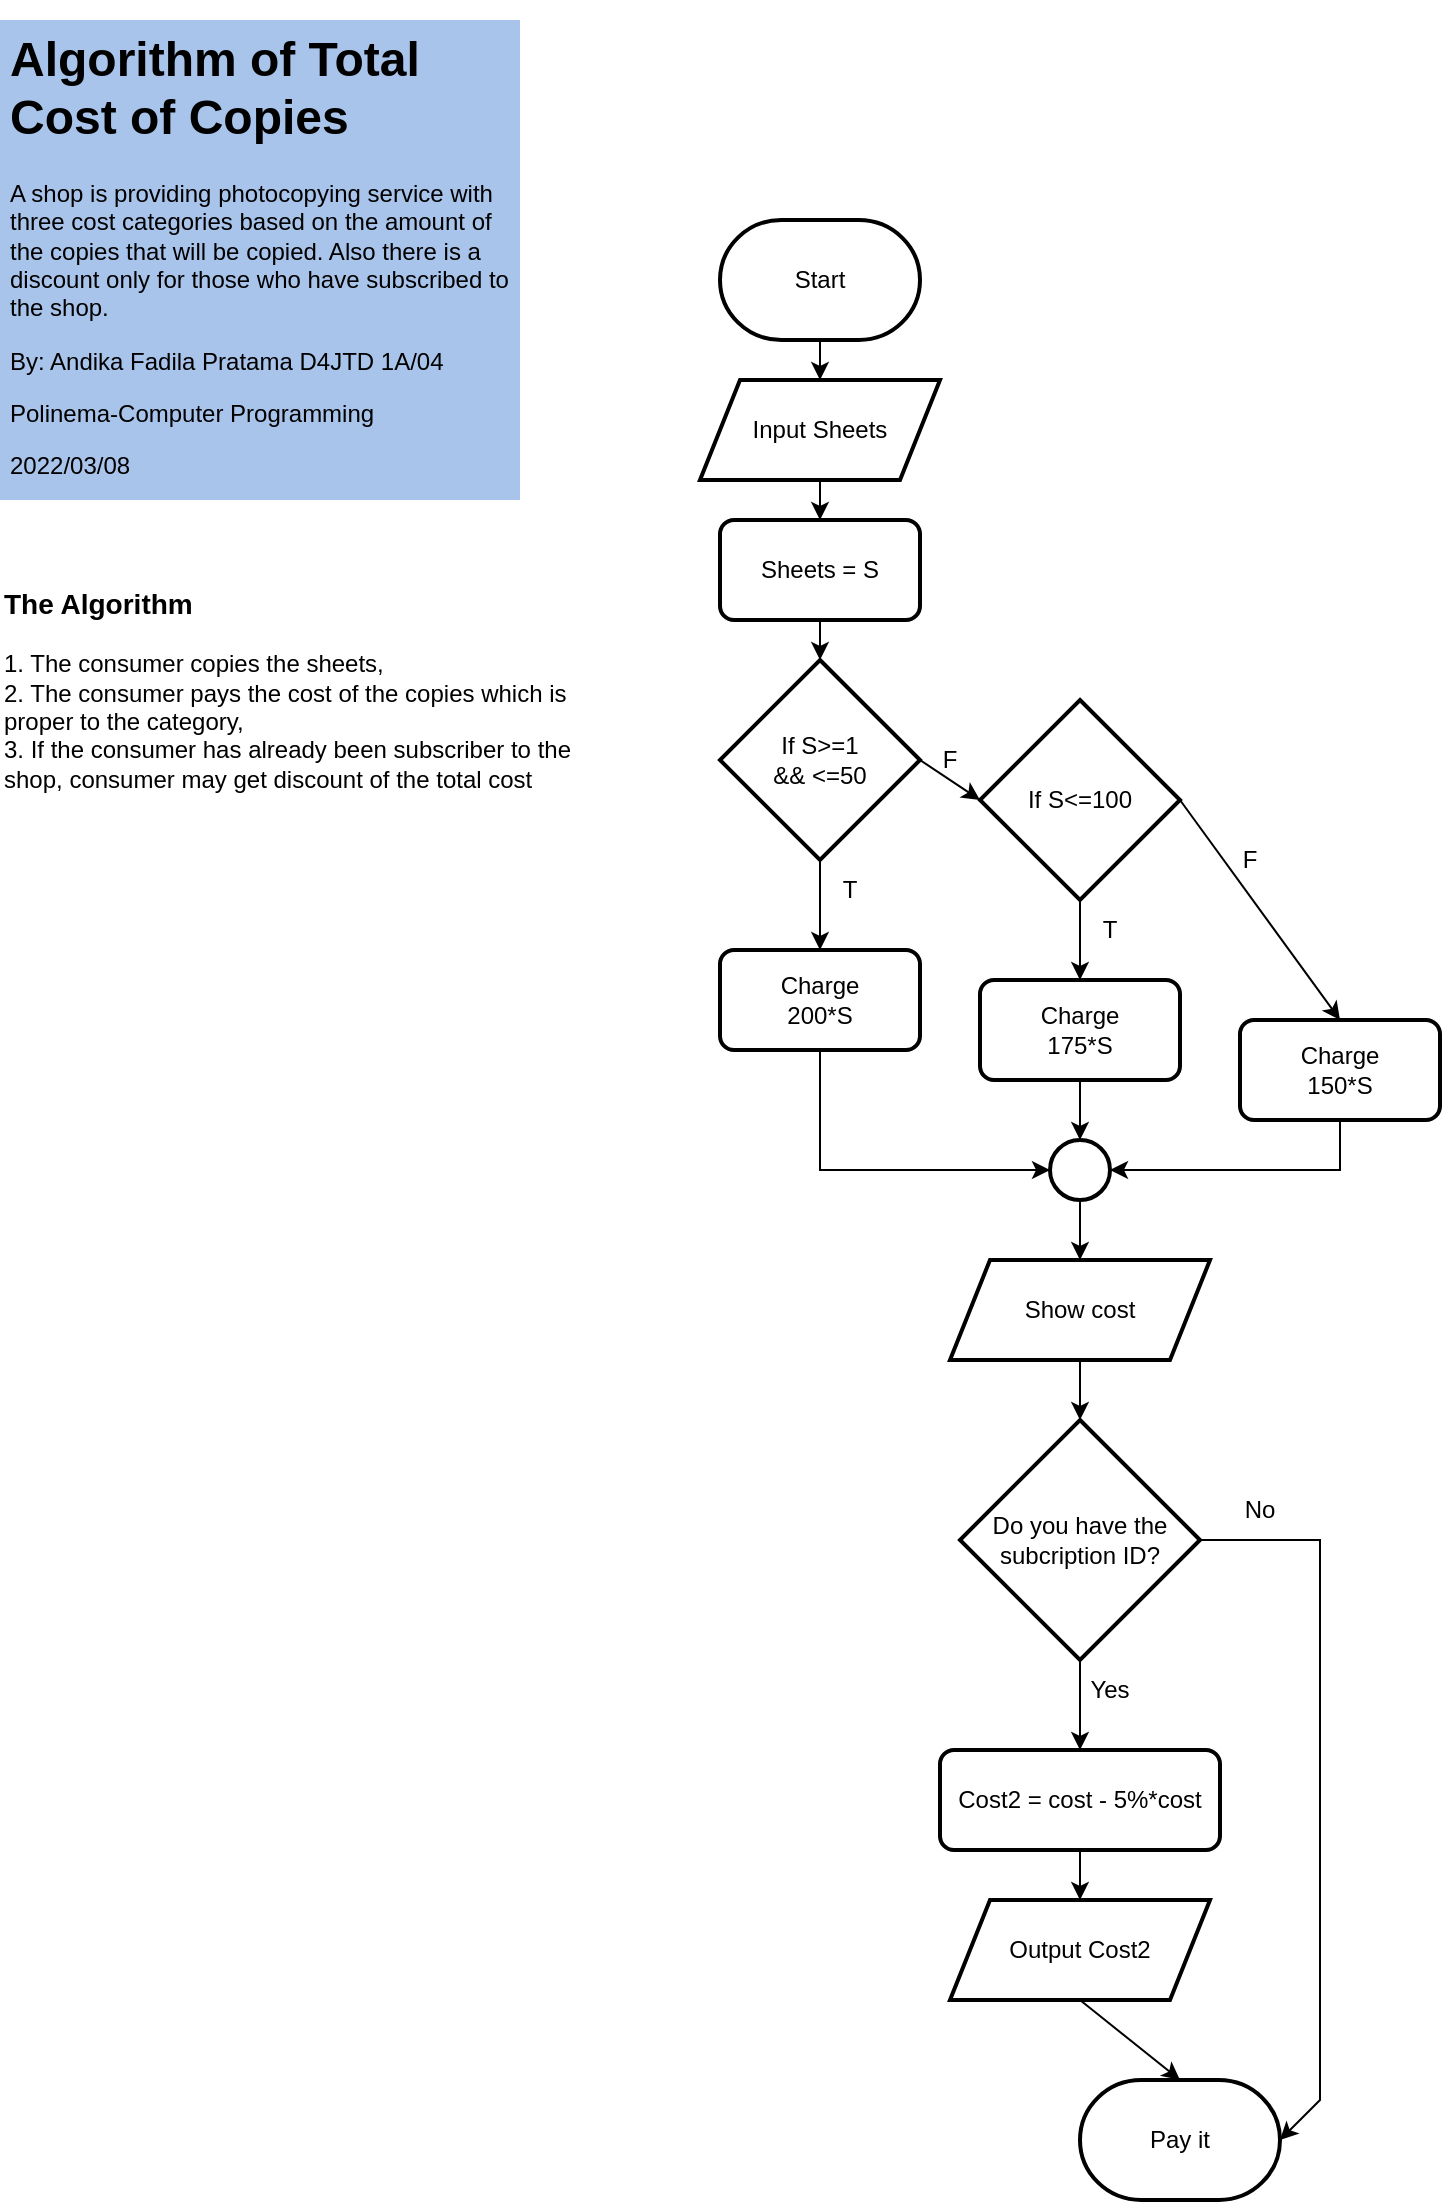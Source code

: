 <mxfile version="16.6.7" type="github">
  <diagram id="UKuepsOys_dliQUGDk65" name="Page-1">
    <mxGraphModel dx="868" dy="468" grid="1" gridSize="10" guides="1" tooltips="1" connect="1" arrows="1" fold="1" page="1" pageScale="1" pageWidth="827" pageHeight="1169" math="0" shadow="0">
      <root>
        <mxCell id="0" />
        <mxCell id="1" parent="0" />
        <mxCell id="ra7nQEiWMHMqjAX58qIU-69" value="" style="rounded=1;whiteSpace=wrap;html=1;absoluteArcSize=1;arcSize=14;strokeWidth=2;" parent="1" vertex="1">
          <mxGeometry x="510" y="905" width="140" height="50" as="geometry" />
        </mxCell>
        <mxCell id="ra7nQEiWMHMqjAX58qIU-67" value="" style="rounded=1;whiteSpace=wrap;html=1;absoluteArcSize=1;arcSize=14;strokeWidth=2;" parent="1" vertex="1">
          <mxGeometry x="660" y="540" width="100" height="50" as="geometry" />
        </mxCell>
        <mxCell id="ra7nQEiWMHMqjAX58qIU-66" value="" style="rounded=1;whiteSpace=wrap;html=1;absoluteArcSize=1;arcSize=14;strokeWidth=2;" parent="1" vertex="1">
          <mxGeometry x="400" y="505" width="100" height="50" as="geometry" />
        </mxCell>
        <mxCell id="ra7nQEiWMHMqjAX58qIU-63" value="" style="rounded=1;whiteSpace=wrap;html=1;absoluteArcSize=1;arcSize=14;strokeWidth=2;" parent="1" vertex="1">
          <mxGeometry x="530" y="520" width="100" height="50" as="geometry" />
        </mxCell>
        <mxCell id="ra7nQEiWMHMqjAX58qIU-1" value="" style="strokeWidth=2;html=1;shape=mxgraph.flowchart.terminator;whiteSpace=wrap;" parent="1" vertex="1">
          <mxGeometry x="400" y="140" width="100" height="60" as="geometry" />
        </mxCell>
        <mxCell id="ra7nQEiWMHMqjAX58qIU-2" value="Start" style="text;html=1;strokeColor=none;fillColor=none;align=center;verticalAlign=middle;whiteSpace=wrap;rounded=0;" parent="1" vertex="1">
          <mxGeometry x="420" y="155" width="60" height="30" as="geometry" />
        </mxCell>
        <mxCell id="ra7nQEiWMHMqjAX58qIU-4" value="" style="shape=parallelogram;perimeter=parallelogramPerimeter;whiteSpace=wrap;html=1;fixedSize=1;strokeWidth=2;" parent="1" vertex="1">
          <mxGeometry x="390" y="220" width="120" height="50" as="geometry" />
        </mxCell>
        <mxCell id="ra7nQEiWMHMqjAX58qIU-5" value="Input Sheets" style="text;html=1;strokeColor=none;fillColor=none;align=center;verticalAlign=middle;whiteSpace=wrap;rounded=0;" parent="1" vertex="1">
          <mxGeometry x="400" y="232.5" width="100" height="25" as="geometry" />
        </mxCell>
        <mxCell id="ra7nQEiWMHMqjAX58qIU-7" value="" style="strokeWidth=2;html=1;shape=mxgraph.flowchart.decision;whiteSpace=wrap;" parent="1" vertex="1">
          <mxGeometry x="400" y="360" width="100" height="100" as="geometry" />
        </mxCell>
        <mxCell id="ra7nQEiWMHMqjAX58qIU-8" value="If S&amp;gt;=1 &amp;amp;&amp;amp; &amp;lt;=50" style="text;html=1;strokeColor=none;fillColor=none;align=center;verticalAlign=middle;whiteSpace=wrap;rounded=0;" parent="1" vertex="1">
          <mxGeometry x="420" y="395" width="60" height="30" as="geometry" />
        </mxCell>
        <mxCell id="ra7nQEiWMHMqjAX58qIU-9" value="" style="rounded=1;whiteSpace=wrap;html=1;absoluteArcSize=1;arcSize=14;strokeWidth=2;" parent="1" vertex="1">
          <mxGeometry x="400" y="290" width="100" height="50" as="geometry" />
        </mxCell>
        <mxCell id="ra7nQEiWMHMqjAX58qIU-11" value="Sheets = S" style="text;html=1;strokeColor=none;fillColor=none;align=center;verticalAlign=middle;whiteSpace=wrap;rounded=0;" parent="1" vertex="1">
          <mxGeometry x="415" y="300" width="70" height="30" as="geometry" />
        </mxCell>
        <mxCell id="ra7nQEiWMHMqjAX58qIU-13" value="" style="endArrow=classic;html=1;rounded=0;exitX=0.5;exitY=1;exitDx=0;exitDy=0;exitPerimeter=0;entryX=0.5;entryY=0;entryDx=0;entryDy=0;" parent="1" source="ra7nQEiWMHMqjAX58qIU-7" target="ra7nQEiWMHMqjAX58qIU-66" edge="1">
          <mxGeometry width="50" height="50" relative="1" as="geometry">
            <mxPoint x="510" y="390" as="sourcePoint" />
            <mxPoint x="420" y="490" as="targetPoint" />
          </mxGeometry>
        </mxCell>
        <mxCell id="ra7nQEiWMHMqjAX58qIU-15" value="Charge 200*S" style="text;html=1;strokeColor=none;fillColor=none;align=center;verticalAlign=middle;whiteSpace=wrap;rounded=0;" parent="1" vertex="1">
          <mxGeometry x="420" y="515" width="60" height="30" as="geometry" />
        </mxCell>
        <mxCell id="ra7nQEiWMHMqjAX58qIU-16" value="T" style="text;html=1;strokeColor=none;fillColor=none;align=center;verticalAlign=middle;whiteSpace=wrap;rounded=0;" parent="1" vertex="1">
          <mxGeometry x="450" y="460" width="30" height="30" as="geometry" />
        </mxCell>
        <mxCell id="ra7nQEiWMHMqjAX58qIU-17" value="" style="endArrow=classic;html=1;rounded=0;exitX=1;exitY=0.5;exitDx=0;exitDy=0;exitPerimeter=0;entryX=0;entryY=0.5;entryDx=0;entryDy=0;entryPerimeter=0;" parent="1" source="ra7nQEiWMHMqjAX58qIU-7" target="ra7nQEiWMHMqjAX58qIU-20" edge="1">
          <mxGeometry width="50" height="50" relative="1" as="geometry">
            <mxPoint x="510" y="480" as="sourcePoint" />
            <mxPoint x="520" y="450" as="targetPoint" />
          </mxGeometry>
        </mxCell>
        <mxCell id="ra7nQEiWMHMqjAX58qIU-18" value="F" style="text;html=1;strokeColor=none;fillColor=none;align=center;verticalAlign=middle;whiteSpace=wrap;rounded=0;" parent="1" vertex="1">
          <mxGeometry x="500" y="395" width="30" height="30" as="geometry" />
        </mxCell>
        <mxCell id="ra7nQEiWMHMqjAX58qIU-20" value="" style="strokeWidth=2;html=1;shape=mxgraph.flowchart.decision;whiteSpace=wrap;" parent="1" vertex="1">
          <mxGeometry x="530" y="380" width="100" height="100" as="geometry" />
        </mxCell>
        <mxCell id="ra7nQEiWMHMqjAX58qIU-22" value="If S&amp;lt;=100" style="text;html=1;strokeColor=none;fillColor=none;align=center;verticalAlign=middle;whiteSpace=wrap;rounded=0;" parent="1" vertex="1">
          <mxGeometry x="550" y="415" width="60" height="30" as="geometry" />
        </mxCell>
        <mxCell id="ra7nQEiWMHMqjAX58qIU-23" value="" style="endArrow=classic;html=1;rounded=0;exitX=0.5;exitY=1;exitDx=0;exitDy=0;exitPerimeter=0;entryX=0.5;entryY=0;entryDx=0;entryDy=0;" parent="1" source="ra7nQEiWMHMqjAX58qIU-20" target="ra7nQEiWMHMqjAX58qIU-63" edge="1">
          <mxGeometry width="50" height="50" relative="1" as="geometry">
            <mxPoint x="510" y="490" as="sourcePoint" />
            <mxPoint x="580" y="515" as="targetPoint" />
          </mxGeometry>
        </mxCell>
        <mxCell id="ra7nQEiWMHMqjAX58qIU-25" value="Charge 175*S" style="text;html=1;strokeColor=none;fillColor=none;align=center;verticalAlign=middle;whiteSpace=wrap;rounded=0;" parent="1" vertex="1">
          <mxGeometry x="550" y="530" width="60" height="30" as="geometry" />
        </mxCell>
        <mxCell id="ra7nQEiWMHMqjAX58qIU-26" value="T" style="text;html=1;strokeColor=none;fillColor=none;align=center;verticalAlign=middle;whiteSpace=wrap;rounded=0;" parent="1" vertex="1">
          <mxGeometry x="580" y="480" width="30" height="30" as="geometry" />
        </mxCell>
        <mxCell id="ra7nQEiWMHMqjAX58qIU-27" value="" style="endArrow=classic;html=1;rounded=0;exitX=1;exitY=0.5;exitDx=0;exitDy=0;exitPerimeter=0;entryX=0.5;entryY=0;entryDx=0;entryDy=0;" parent="1" source="ra7nQEiWMHMqjAX58qIU-20" target="ra7nQEiWMHMqjAX58qIU-67" edge="1">
          <mxGeometry width="50" height="50" relative="1" as="geometry">
            <mxPoint x="640" y="450" as="sourcePoint" />
            <mxPoint x="750" y="460" as="targetPoint" />
          </mxGeometry>
        </mxCell>
        <mxCell id="ra7nQEiWMHMqjAX58qIU-28" value="F" style="text;html=1;strokeColor=none;fillColor=none;align=center;verticalAlign=middle;whiteSpace=wrap;rounded=0;" parent="1" vertex="1">
          <mxGeometry x="650" y="450" width="30" height="20" as="geometry" />
        </mxCell>
        <mxCell id="ra7nQEiWMHMqjAX58qIU-33" value="Charge 150*S" style="text;html=1;strokeColor=none;fillColor=none;align=center;verticalAlign=middle;whiteSpace=wrap;rounded=0;" parent="1" vertex="1">
          <mxGeometry x="680" y="550" width="60" height="30" as="geometry" />
        </mxCell>
        <mxCell id="ra7nQEiWMHMqjAX58qIU-36" value="" style="ellipse;whiteSpace=wrap;html=1;aspect=fixed;strokeWidth=2;" parent="1" vertex="1">
          <mxGeometry x="565" y="600" width="30" height="30" as="geometry" />
        </mxCell>
        <mxCell id="ra7nQEiWMHMqjAX58qIU-37" value="" style="endArrow=classic;html=1;rounded=0;entryX=0;entryY=0.5;entryDx=0;entryDy=0;exitX=0.5;exitY=1;exitDx=0;exitDy=0;" parent="1" source="ra7nQEiWMHMqjAX58qIU-66" target="ra7nQEiWMHMqjAX58qIU-36" edge="1">
          <mxGeometry width="50" height="50" relative="1" as="geometry">
            <mxPoint x="430" y="570" as="sourcePoint" />
            <mxPoint x="560" y="500" as="targetPoint" />
            <Array as="points">
              <mxPoint x="450" y="615" />
            </Array>
          </mxGeometry>
        </mxCell>
        <mxCell id="ra7nQEiWMHMqjAX58qIU-38" value="" style="endArrow=classic;html=1;rounded=0;entryX=0.5;entryY=0;entryDx=0;entryDy=0;exitX=0.5;exitY=1;exitDx=0;exitDy=0;" parent="1" source="ra7nQEiWMHMqjAX58qIU-63" target="ra7nQEiWMHMqjAX58qIU-36" edge="1">
          <mxGeometry width="50" height="50" relative="1" as="geometry">
            <mxPoint x="560" y="580" as="sourcePoint" />
            <mxPoint x="560" y="500" as="targetPoint" />
          </mxGeometry>
        </mxCell>
        <mxCell id="ra7nQEiWMHMqjAX58qIU-40" value="" style="strokeWidth=2;html=1;shape=mxgraph.flowchart.terminator;whiteSpace=wrap;" parent="1" vertex="1">
          <mxGeometry x="580" y="1070" width="100" height="60" as="geometry" />
        </mxCell>
        <mxCell id="ra7nQEiWMHMqjAX58qIU-42" value="Pay it" style="text;html=1;strokeColor=none;fillColor=none;align=center;verticalAlign=middle;whiteSpace=wrap;rounded=0;" parent="1" vertex="1">
          <mxGeometry x="590" y="1085" width="80" height="30" as="geometry" />
        </mxCell>
        <mxCell id="ra7nQEiWMHMqjAX58qIU-43" value="" style="strokeWidth=2;html=1;shape=mxgraph.flowchart.decision;whiteSpace=wrap;" parent="1" vertex="1">
          <mxGeometry x="520" y="740" width="120" height="120" as="geometry" />
        </mxCell>
        <mxCell id="ra7nQEiWMHMqjAX58qIU-45" value="Do you have the subcription ID?" style="text;html=1;strokeColor=none;fillColor=none;align=center;verticalAlign=middle;whiteSpace=wrap;rounded=0;" parent="1" vertex="1">
          <mxGeometry x="535" y="785" width="90" height="30" as="geometry" />
        </mxCell>
        <mxCell id="ra7nQEiWMHMqjAX58qIU-46" value="" style="endArrow=classic;html=1;rounded=0;exitX=0.5;exitY=1;exitDx=0;exitDy=0;exitPerimeter=0;entryX=0.5;entryY=0;entryDx=0;entryDy=0;" parent="1" source="ra7nQEiWMHMqjAX58qIU-43" target="ra7nQEiWMHMqjAX58qIU-69" edge="1">
          <mxGeometry width="50" height="50" relative="1" as="geometry">
            <mxPoint x="510" y="750" as="sourcePoint" />
            <mxPoint x="550" y="890" as="targetPoint" />
          </mxGeometry>
        </mxCell>
        <mxCell id="ra7nQEiWMHMqjAX58qIU-47" value="Yes" style="text;html=1;strokeColor=none;fillColor=none;align=center;verticalAlign=middle;whiteSpace=wrap;rounded=0;" parent="1" vertex="1">
          <mxGeometry x="580" y="860" width="30" height="30" as="geometry" />
        </mxCell>
        <mxCell id="ra7nQEiWMHMqjAX58qIU-49" value="Cost2 = cost - 5%*cost" style="text;html=1;strokeColor=none;fillColor=none;align=center;verticalAlign=middle;whiteSpace=wrap;rounded=0;" parent="1" vertex="1">
          <mxGeometry x="516.25" y="915" width="127.5" height="30" as="geometry" />
        </mxCell>
        <mxCell id="ra7nQEiWMHMqjAX58qIU-50" value="" style="endArrow=classic;html=1;rounded=0;exitX=0.5;exitY=1;exitDx=0;exitDy=0;entryX=0.5;entryY=0;entryDx=0;entryDy=0;" parent="1" source="ra7nQEiWMHMqjAX58qIU-36" target="ra7nQEiWMHMqjAX58qIU-51" edge="1">
          <mxGeometry width="50" height="50" relative="1" as="geometry">
            <mxPoint x="510" y="760" as="sourcePoint" />
            <mxPoint x="520" y="670" as="targetPoint" />
          </mxGeometry>
        </mxCell>
        <mxCell id="ra7nQEiWMHMqjAX58qIU-51" value="" style="shape=parallelogram;perimeter=parallelogramPerimeter;whiteSpace=wrap;html=1;fixedSize=1;strokeWidth=2;" parent="1" vertex="1">
          <mxGeometry x="515" y="660" width="130" height="50" as="geometry" />
        </mxCell>
        <mxCell id="ra7nQEiWMHMqjAX58qIU-52" value="Show cost" style="text;html=1;strokeColor=none;fillColor=none;align=center;verticalAlign=middle;whiteSpace=wrap;rounded=0;" parent="1" vertex="1">
          <mxGeometry x="530" y="670" width="100" height="30" as="geometry" />
        </mxCell>
        <mxCell id="ra7nQEiWMHMqjAX58qIU-54" value="" style="endArrow=classic;html=1;rounded=0;exitX=0.5;exitY=1;exitDx=0;exitDy=0;entryX=0.5;entryY=0;entryDx=0;entryDy=0;entryPerimeter=0;" parent="1" source="ra7nQEiWMHMqjAX58qIU-51" target="ra7nQEiWMHMqjAX58qIU-43" edge="1">
          <mxGeometry width="50" height="50" relative="1" as="geometry">
            <mxPoint x="510" y="770" as="sourcePoint" />
            <mxPoint x="560" y="720" as="targetPoint" />
          </mxGeometry>
        </mxCell>
        <mxCell id="ra7nQEiWMHMqjAX58qIU-56" value="" style="endArrow=classic;html=1;rounded=0;exitX=1;exitY=0.5;exitDx=0;exitDy=0;exitPerimeter=0;entryX=1;entryY=0.5;entryDx=0;entryDy=0;entryPerimeter=0;" parent="1" source="ra7nQEiWMHMqjAX58qIU-43" target="ra7nQEiWMHMqjAX58qIU-40" edge="1">
          <mxGeometry width="50" height="50" relative="1" as="geometry">
            <mxPoint x="510" y="860" as="sourcePoint" />
            <mxPoint x="650" y="1040" as="targetPoint" />
            <Array as="points">
              <mxPoint x="700" y="800" />
              <mxPoint x="700" y="1080" />
            </Array>
          </mxGeometry>
        </mxCell>
        <mxCell id="ra7nQEiWMHMqjAX58qIU-57" value="No" style="text;html=1;strokeColor=none;fillColor=none;align=center;verticalAlign=middle;whiteSpace=wrap;rounded=0;" parent="1" vertex="1">
          <mxGeometry x="640" y="770" width="60" height="30" as="geometry" />
        </mxCell>
        <mxCell id="ra7nQEiWMHMqjAX58qIU-60" value="" style="endArrow=classic;html=1;rounded=0;exitX=0.5;exitY=1;exitDx=0;exitDy=0;exitPerimeter=0;entryX=0.5;entryY=0;entryDx=0;entryDy=0;" parent="1" source="ra7nQEiWMHMqjAX58qIU-1" target="ra7nQEiWMHMqjAX58qIU-4" edge="1">
          <mxGeometry width="50" height="50" relative="1" as="geometry">
            <mxPoint x="510" y="360" as="sourcePoint" />
            <mxPoint x="560" y="310" as="targetPoint" />
          </mxGeometry>
        </mxCell>
        <mxCell id="ra7nQEiWMHMqjAX58qIU-61" value="" style="endArrow=classic;html=1;rounded=0;exitX=0.5;exitY=1;exitDx=0;exitDy=0;entryX=0.5;entryY=0;entryDx=0;entryDy=0;" parent="1" source="ra7nQEiWMHMqjAX58qIU-4" target="ra7nQEiWMHMqjAX58qIU-9" edge="1">
          <mxGeometry width="50" height="50" relative="1" as="geometry">
            <mxPoint x="510" y="360" as="sourcePoint" />
            <mxPoint x="560" y="310" as="targetPoint" />
          </mxGeometry>
        </mxCell>
        <mxCell id="ra7nQEiWMHMqjAX58qIU-62" value="" style="endArrow=classic;html=1;rounded=0;exitX=0.5;exitY=1;exitDx=0;exitDy=0;entryX=0.5;entryY=0;entryDx=0;entryDy=0;entryPerimeter=0;" parent="1" source="ra7nQEiWMHMqjAX58qIU-9" target="ra7nQEiWMHMqjAX58qIU-7" edge="1">
          <mxGeometry width="50" height="50" relative="1" as="geometry">
            <mxPoint x="510" y="360" as="sourcePoint" />
            <mxPoint x="560" y="310" as="targetPoint" />
          </mxGeometry>
        </mxCell>
        <mxCell id="ra7nQEiWMHMqjAX58qIU-68" value="" style="endArrow=classic;html=1;rounded=0;exitX=0.5;exitY=1;exitDx=0;exitDy=0;entryX=1;entryY=0.5;entryDx=0;entryDy=0;" parent="1" source="ra7nQEiWMHMqjAX58qIU-67" target="ra7nQEiWMHMqjAX58qIU-36" edge="1">
          <mxGeometry width="50" height="50" relative="1" as="geometry">
            <mxPoint x="510" y="590" as="sourcePoint" />
            <mxPoint x="560" y="540" as="targetPoint" />
            <Array as="points">
              <mxPoint x="710" y="615" />
            </Array>
          </mxGeometry>
        </mxCell>
        <mxCell id="ra7nQEiWMHMqjAX58qIU-70" value="" style="shape=parallelogram;perimeter=parallelogramPerimeter;whiteSpace=wrap;html=1;fixedSize=1;strokeWidth=2;" parent="1" vertex="1">
          <mxGeometry x="515" y="980" width="130" height="50" as="geometry" />
        </mxCell>
        <mxCell id="ra7nQEiWMHMqjAX58qIU-71" value="Output Cost2" style="text;html=1;strokeColor=none;fillColor=none;align=center;verticalAlign=middle;whiteSpace=wrap;rounded=0;" parent="1" vertex="1">
          <mxGeometry x="540" y="990" width="80" height="30" as="geometry" />
        </mxCell>
        <mxCell id="ra7nQEiWMHMqjAX58qIU-72" value="" style="endArrow=classic;html=1;rounded=0;exitX=0.5;exitY=1;exitDx=0;exitDy=0;entryX=0.5;entryY=0;entryDx=0;entryDy=0;" parent="1" source="ra7nQEiWMHMqjAX58qIU-69" target="ra7nQEiWMHMqjAX58qIU-70" edge="1">
          <mxGeometry width="50" height="50" relative="1" as="geometry">
            <mxPoint x="510" y="910" as="sourcePoint" />
            <mxPoint x="560" y="860" as="targetPoint" />
          </mxGeometry>
        </mxCell>
        <mxCell id="ra7nQEiWMHMqjAX58qIU-73" value="" style="endArrow=classic;html=1;rounded=0;exitX=0.5;exitY=1;exitDx=0;exitDy=0;entryX=0.5;entryY=0;entryDx=0;entryDy=0;entryPerimeter=0;" parent="1" source="ra7nQEiWMHMqjAX58qIU-70" target="ra7nQEiWMHMqjAX58qIU-40" edge="1">
          <mxGeometry width="50" height="50" relative="1" as="geometry">
            <mxPoint x="510" y="970" as="sourcePoint" />
            <mxPoint x="560" y="920" as="targetPoint" />
          </mxGeometry>
        </mxCell>
        <mxCell id="2IQ8DxpUS3jnC8EUHAxQ-1" value="&lt;h1&gt;Algorithm of Total Cost of Copies&lt;br&gt;&lt;/h1&gt;&lt;p&gt;A shop is providing photocopying service with three cost categories based on the amount of the copies that will be copied. Also there is a discount only for those who have subscribed to the shop.&lt;/p&gt;&lt;p&gt;By: Andika Fadila Pratama D4JTD 1A/04 &lt;br&gt;&lt;/p&gt;&lt;p&gt;Polinema-Computer Programming&lt;/p&gt;&lt;p&gt;2022/03/08&lt;br&gt;&lt;/p&gt;" style="text;html=1;strokeColor=none;fillColor=#A9C4EB;spacing=5;spacingTop=-20;whiteSpace=wrap;overflow=hidden;rounded=0;" parent="1" vertex="1">
          <mxGeometry x="40" y="40" width="260" height="240" as="geometry" />
        </mxCell>
        <mxCell id="2IQ8DxpUS3jnC8EUHAxQ-2" value="&lt;div align=&quot;left&quot;&gt;&lt;font size=&quot;1&quot;&gt;&lt;b style=&quot;font-size: 14px&quot;&gt;The Algorithm&lt;/b&gt;&lt;/font&gt;&lt;/div&gt;&lt;div align=&quot;left&quot;&gt;&lt;br&gt;&lt;/div&gt;&lt;div align=&quot;left&quot;&gt;1. The consumer copies the sheets,&lt;/div&gt;&lt;div align=&quot;left&quot;&gt;2. The consumer pays the cost of the copies which is proper to the category,&lt;/div&gt;&lt;div align=&quot;left&quot;&gt;3. If the consumer has already been subscriber to the shop, consumer may get discount of the total cost&lt;br&gt;&lt;/div&gt;" style="text;html=1;strokeColor=none;fillColor=none;align=left;verticalAlign=middle;whiteSpace=wrap;rounded=0;" parent="1" vertex="1">
          <mxGeometry x="40" y="320" width="310" height="110" as="geometry" />
        </mxCell>
      </root>
    </mxGraphModel>
  </diagram>
</mxfile>
